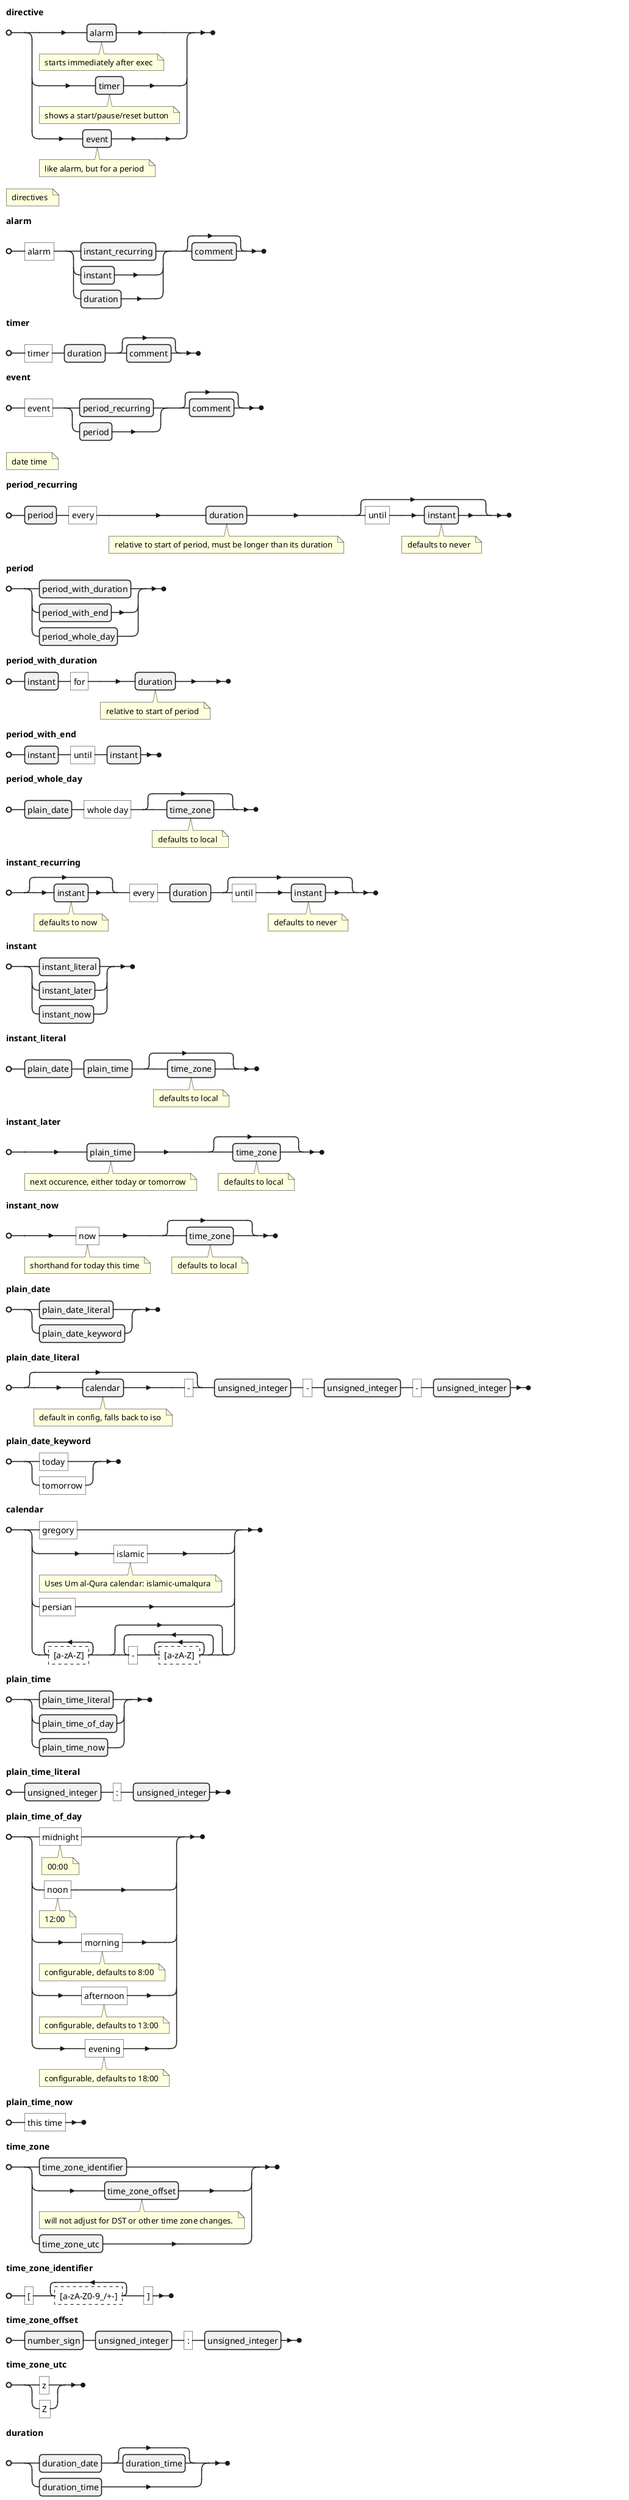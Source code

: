 @startebnf directives

directive =
	alarm (* starts immediately after exec *) |
	timer (* shows a start/pause/reset button *) |
	event (* like alarm, but for a period *);

(* directives *)

alarm =
	"alarm",
	(instant_recurring | instant | duration),
	[comment];

timer =
	"timer",
	duration,
	[comment];

event =
	"event",
	(period_recurring | period),
	[comment];

(* date time *)

period_recurring =
	period,
	"every", duration (* relative to start of period, must be longer than its duration *),
	["until", instant (* defaults to never *)];

period =
	period_with_duration |
	period_with_end |
	period_whole_day;

period_with_duration =
	instant,
	"for", duration (* relative to start of period *);

period_with_end =
	instant,
	"until", instant;

period_whole_day =
	plain_date,
	"whole day",
	[time_zone (* defaults to local *)];

instant_recurring =
	[instant (* defaults to now *)],
	"every", duration,
	["until", instant (* defaults to never *)];

instant =
	instant_literal |
	instant_later |
	instant_now;

instant_literal =
	plain_date,
	plain_time,
	[time_zone (* defaults to local *)];

instant_later =
	plain_time (* next occurence, either today or tomorrow *),
	[time_zone (* defaults to local *)];

instant_now =
	"now" (* shorthand for today this time *),
	[time_zone (* defaults to local *)];

plain_date =
	plain_date_literal |
	plain_date_keyword;

plain_date_literal =
	[calendar (* default in config, falls back to iso *), "-"],
	unsigned_integer, "-",
	unsigned_integer, "-",
	unsigned_integer;

plain_date_keyword =
	"today" |
	"tomorrow";

calendar =
	"gregory" |
	"islamic" (* Uses Um al-Qura calendar: islamic-umalqura *) |
	"persian" |
	{? [a-zA-Z] ?}-, {"-", {? [a-zA-Z] ?}-};

plain_time =
	plain_time_literal |
	plain_time_of_day |
	plain_time_now;

plain_time_literal =
	unsigned_integer, ":",
	unsigned_integer;

plain_time_of_day =
	"midnight" (* 00:00 *) |
	"noon" (* 12:00 *) |
	"morning" (* configurable, defaults to 8:00 *) |
	"afternoon" (* configurable, defaults to 13:00 *) |
	"evening" (* configurable, defaults to 18:00 *);

plain_time_now =
	"this time";

time_zone =
	time_zone_identifier |
	time_zone_offset (* will not adjust for DST or other time zone changes. *) |
	time_zone_utc;

time_zone_identifier =
	"[",
	{? [a-zA-Z0-9_/+-] ?}-,
	"]";

time_zone_offset =
	number_sign,
	unsigned_integer, ":",
	unsigned_integer;

time_zone_utc =
	"z" |
	"Z";

duration =
	duration_date, [duration_time] |
	duration_time;

duration_date =
	unsigned_integer, duration_years,
	[unsigned_integer, duration_months],
	[unsigned_integer, duration_days] |
	unsigned_integer, duration_months,
	[unsigned_integer, duration_days] |
	unsigned_integer, duration_days;

duration_years =
	"years" |
	"year" |
	"yrs" |
	"yr" |
	"y";

duration_months =
	"months" |
	"month" |
	"mos" |
	"mo";

duration_days =
	"days" |
	"day" |
	"dys" |
	"dy" |
	"d";

duration_time =
	unsigned_integer, duration_hours,
	[unsigned_integer, duration_minutes],
	[unsigned_integer, duration_seconds] |
	unsigned_integer, duration_minutes,
	[unsigned_integer, duration_seconds] |
	unsigned_integer, duration_seconds;

duration_hours =
	"hours" |
	"hour" |
	"hrs" |
	"hr" |
	"h";

duration_minutes =
	"minutes" |
	"minute" |
	"mins" |
	"min" |
	"m";

duration_seconds =
	"seconds" |
	"second" |
	"secs" |
	"sec" |
	"s";

(* primitives *)
signed_integer =
	[number_sign],
	unsigned_integer;

unsigned_integer =
	{? [0-9] ?}-;

number_sign =
	"+" |
	"-";

comment =
	{comment_line}-;

comment_line =
	(
		? \n ?, ? \s ? |
		";"
	),
	{? [^\n] ?};

@endebnf
